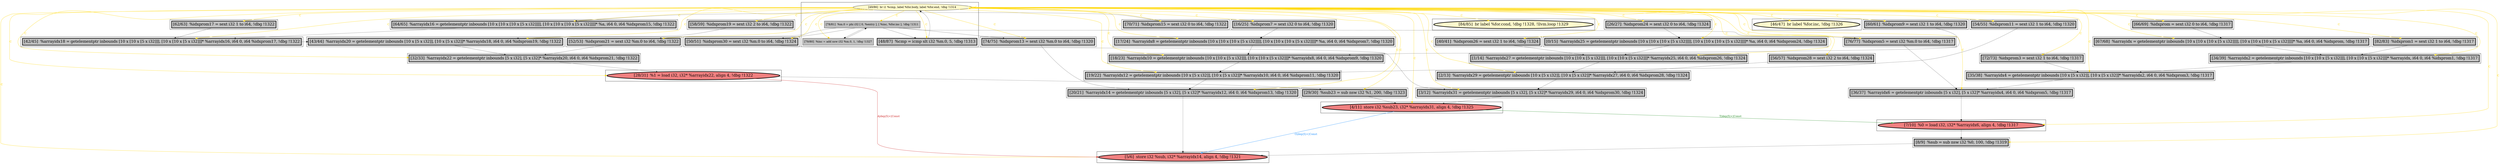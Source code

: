 
digraph G {



node433->node443 [style=solid,color=gold,label="C",penwidth=1.0,fontcolor=gold ]
node433->node453 [style=solid,color=gold,label="C",penwidth=1.0,fontcolor=gold ]
node433->node441 [style=solid,color=gold,label="C",penwidth=1.0,fontcolor=gold ]
node433->node444 [style=solid,color=gold,label="C",penwidth=1.0,fontcolor=gold ]
node433->node460 [style=solid,color=gold,label="C",penwidth=1.0,fontcolor=gold ]
node433->node452 [style=solid,color=gold,label="C",penwidth=1.0,fontcolor=gold ]
node440->node450 [style=solid,color=black,label="",penwidth=0.5,fontcolor=black ]
node455->node453 [style=solid,color=black,label="",penwidth=0.5,fontcolor=black ]
node452->node426 [style=solid,color=black,label="",penwidth=0.5,fontcolor=black ]
node433->node436 [style=solid,color=gold,label="C",penwidth=1.0,fontcolor=gold ]
node421->node463 [style=solid,color=black,label="",penwidth=0.5,fontcolor=black ]
node433->node432 [style=solid,color=gold,label="C",penwidth=1.0,fontcolor=gold ]
node433->node458 [style=solid,color=gold,label="C",penwidth=1.0,fontcolor=gold ]
node433->node427 [style=solid,color=gold,label="C",penwidth=1.0,fontcolor=gold ]
node433->node420 [style=solid,color=gold,label="C",penwidth=1.0,fontcolor=gold ]
node447->node456 [style=solid,color=black,label="",penwidth=0.5,fontcolor=black ]
node420->node429 [style=solid,color=black,label="",penwidth=0.5,fontcolor=black ]
node434->node436 [style=solid,color=black,label="",penwidth=0.5,fontcolor=black ]
node463->node420 [style=solid,color=black,label="",penwidth=0.5,fontcolor=black ]
node433->node435 [style=solid,color=gold,label="C",penwidth=1.0,fontcolor=gold ]
node444->node450 [style=solid,color=black,label="",penwidth=0.5,fontcolor=black ]
node429->node426 [style=solid,color=forestgreen,label="T|dep|5|<|Const",penwidth=1.0,fontcolor=forestgreen ]
node433->node461 [style=solid,color=gold,label="C",penwidth=1.0,fontcolor=gold ]
node450->node446 [style=solid,color=black,label="",penwidth=0.5,fontcolor=black ]
node433->node430 [style=solid,color=gold,label="C",penwidth=1.0,fontcolor=gold ]
node433->node422 [style=solid,color=gold,label="C",penwidth=1.0,fontcolor=gold ]
node446->node455 [style=solid,color=black,label="",penwidth=0.5,fontcolor=black ]
node454->node462 [style=solid,color=black,label="",penwidth=0.5,fontcolor=black ]
node448->node420 [style=solid,color=black,label="",penwidth=0.5,fontcolor=black ]
node433->node449 [style=solid,color=gold,label="C",penwidth=1.0,fontcolor=gold ]
node433->node425 [style=solid,color=gold,label="C",penwidth=1.0,fontcolor=gold ]
node433->node450 [style=solid,color=gold,label="C",penwidth=1.0,fontcolor=gold ]
node436->node431 [style=solid,color=black,label="",penwidth=0.5,fontcolor=black ]
node433->node437 [style=solid,color=gold,label="C",penwidth=1.0,fontcolor=gold ]
node433->node459 [style=solid,color=gold,label="C",penwidth=1.0,fontcolor=gold ]
node433->node439 [style=solid,color=gold,label="C",penwidth=1.0,fontcolor=gold ]
node433->node434 [style=solid,color=gold,label="C",penwidth=1.0,fontcolor=gold ]
node433->node426 [style=solid,color=gold,label="C",penwidth=1.0,fontcolor=gold ]
node433->node433 [style=solid,color=gold,label="C",penwidth=1.0,fontcolor=gold ]
node436->node438 [style=solid,color=black,label="",penwidth=0.5,fontcolor=black ]
node451->node428 [style=solid,color=black,label="",penwidth=0.5,fontcolor=black ]
node433->node429 [style=solid,color=gold,label="C",penwidth=1.0,fontcolor=gold ]
node458->node422 [style=solid,color=black,label="",penwidth=0.5,fontcolor=black ]
node422->node452 [style=solid,color=black,label="",penwidth=0.5,fontcolor=black ]
node433->node448 [style=solid,color=gold,label="C",penwidth=1.0,fontcolor=gold ]
node433->node428 [style=solid,color=gold,label="C",penwidth=1.0,fontcolor=gold ]
node436->node435 [style=solid,color=black,label="",penwidth=0.5,fontcolor=black ]
node439->node422 [style=solid,color=black,label="",penwidth=0.5,fontcolor=black ]
node433->node421 [style=solid,color=gold,label="C",penwidth=1.0,fontcolor=gold ]
node445->node423 [style=solid,color=black,label="",penwidth=0.5,fontcolor=black ]
node433->node451 [style=solid,color=gold,label="C",penwidth=1.0,fontcolor=gold ]
node433->node455 [style=solid,color=gold,label="C",penwidth=1.0,fontcolor=gold ]
node425->node455 [style=solid,color=black,label="",penwidth=0.5,fontcolor=black ]
node432->node439 [style=solid,color=black,label="",penwidth=0.5,fontcolor=black ]
node438->node459 [style=solid,color=black,label="",penwidth=0.5,fontcolor=black ]
node436->node448 [style=solid,color=black,label="",penwidth=0.5,fontcolor=black ]
node423->node439 [style=solid,color=black,label="",penwidth=0.5,fontcolor=black ]
node431->node452 [style=solid,color=black,label="",penwidth=0.5,fontcolor=black ]
node424->node456 [style=solid,color=black,label="",penwidth=0.5,fontcolor=black ]
node443->node429 [style=solid,color=black,label="",penwidth=0.5,fontcolor=black ]
node456->node459 [style=solid,color=black,label="",penwidth=0.5,fontcolor=black ]
node453->node443 [style=solid,color=black,label="",penwidth=0.5,fontcolor=black ]
node449->node447 [style=solid,color=black,label="",penwidth=0.5,fontcolor=black ]
node433->node446 [style=solid,color=gold,label="C",penwidth=1.0,fontcolor=gold ]
node435->node433 [style=solid,color=black,label="",penwidth=0.5,fontcolor=black ]
node433->node424 [style=solid,color=gold,label="C",penwidth=1.0,fontcolor=gold ]
node462->node428 [style=solid,color=black,label="",penwidth=0.5,fontcolor=black ]
node441->node446 [style=solid,color=black,label="",penwidth=0.5,fontcolor=black ]
node436->node434 [style=solid,color=black,label="",penwidth=0.5,fontcolor=black ]
node453->node460 [style=solid,color=firebrick3,label="A|dep|5|<|Const",penwidth=1.0,fontcolor=firebrick3 ]
node433->node442 [style=solid,color=gold,label="C",penwidth=1.0,fontcolor=gold ]
node459->node460 [style=solid,color=black,label="",penwidth=0.5,fontcolor=black ]
node457->node460 [style=solid,color=black,label="",penwidth=0.5,fontcolor=black ]
node433->node447 [style=solid,color=gold,label="C",penwidth=1.0,fontcolor=gold ]
node436->node425 [style=solid,color=black,label="",penwidth=0.5,fontcolor=black ]
node433->node462 [style=solid,color=gold,label="C",penwidth=1.0,fontcolor=gold ]
node433->node440 [style=solid,color=gold,label="C",penwidth=1.0,fontcolor=gold ]
node442->node447 [style=solid,color=black,label="",penwidth=0.5,fontcolor=black ]
node433->node445 [style=solid,color=gold,label="C",penwidth=1.0,fontcolor=gold ]
node426->node457 [style=solid,color=black,label="",penwidth=0.5,fontcolor=black ]
node428->node463 [style=solid,color=black,label="",penwidth=0.5,fontcolor=black ]
node433->node457 [style=solid,color=gold,label="C",penwidth=1.0,fontcolor=gold ]
node461->node449 [style=solid,color=black,label="",penwidth=0.5,fontcolor=black ]
node433->node431 [style=solid,color=gold,label="C",penwidth=1.0,fontcolor=gold ]
node433->node456 [style=solid,color=gold,label="C",penwidth=1.0,fontcolor=gold ]
node429->node460 [style=solid,color=dodgerblue,label="O|dep|5|<|Const",penwidth=1.0,fontcolor=dodgerblue ]
node433->node438 [style=solid,color=gold,label="C",penwidth=1.0,fontcolor=gold ]
node433->node463 [style=solid,color=gold,label="C",penwidth=1.0,fontcolor=gold ]
node433->node423 [style=solid,color=gold,label="C",penwidth=1.0,fontcolor=gold ]
node433->node454 [style=solid,color=gold,label="C",penwidth=1.0,fontcolor=gold ]
node427->node444 [style=solid,color=black,label="",penwidth=0.5,fontcolor=black ]


subgraph cluster39 {


node462 [penwidth=3.0,fontsize=20,fillcolor=grey,label="[0/15]  %arrayidx25 = getelementptr inbounds [10 x [10 x [10 x [5 x i32]]]], [10 x [10 x [10 x [5 x i32]]]]* %a, i64 0, i64 %idxprom24, !dbg !1324",shape=rectangle,style=filled ]



}

subgraph cluster38 {


node461 [penwidth=3.0,fontsize=20,fillcolor=grey,label="[16/25]  %idxprom7 = sext i32 0 to i64, !dbg !1320",shape=rectangle,style=filled ]



}

subgraph cluster37 {


node460 [penwidth=3.0,fontsize=20,fillcolor=lightcoral,label="[5/6]  store i32 %sub, i32* %arrayidx14, align 4, !dbg !1321",shape=ellipse,style=filled ]



}

subgraph cluster36 {


node459 [penwidth=3.0,fontsize=20,fillcolor=grey,label="[20/21]  %arrayidx14 = getelementptr inbounds [5 x i32], [5 x i32]* %arrayidx12, i64 0, i64 %idxprom13, !dbg !1320",shape=rectangle,style=filled ]



}

subgraph cluster15 {


node438 [penwidth=3.0,fontsize=20,fillcolor=grey,label="[74/75]  %idxprom13 = sext i32 %m.0 to i64, !dbg !1320",shape=rectangle,style=filled ]



}

subgraph cluster40 {


node463 [penwidth=3.0,fontsize=20,fillcolor=grey,label="[2/13]  %arrayidx29 = getelementptr inbounds [10 x [5 x i32]], [10 x [5 x i32]]* %arrayidx27, i64 0, i64 %idxprom28, !dbg !1324",shape=rectangle,style=filled ]



}

subgraph cluster35 {


node458 [penwidth=3.0,fontsize=20,fillcolor=grey,label="[72/73]  %idxprom3 = sext i32 1 to i64, !dbg !1317",shape=rectangle,style=filled ]



}

subgraph cluster11 {


node431 [penwidth=3.0,fontsize=20,fillcolor=grey,label="[76/77]  %idxprom5 = sext i32 %m.0 to i64, !dbg !1317",shape=rectangle,style=filled ]



}

subgraph cluster19 {


node442 [penwidth=3.0,fontsize=20,fillcolor=grey,label="[60/61]  %idxprom9 = sext i32 1 to i64, !dbg !1320",shape=rectangle,style=filled ]



}

subgraph cluster9 {


node429 [penwidth=3.0,fontsize=20,fillcolor=lightcoral,label="[4/11]  store i32 %sub23, i32* %arrayidx31, align 4, !dbg !1325",shape=ellipse,style=filled ]



}

subgraph cluster8 {


node428 [penwidth=3.0,fontsize=20,fillcolor=grey,label="[1/14]  %arrayidx27 = getelementptr inbounds [10 x [10 x [5 x i32]]], [10 x [10 x [5 x i32]]]* %arrayidx25, i64 0, i64 %idxprom26, !dbg !1324",shape=rectangle,style=filled ]



}

subgraph cluster10 {


node430 [penwidth=3.0,fontsize=20,fillcolor=lemonchiffon,label="[84/85]  br label %for.cond, !dbg !1328, !llvm.loop !1329",shape=ellipse,style=filled ]



}

subgraph cluster23 {


node446 [penwidth=3.0,fontsize=20,fillcolor=grey,label="[43/44]  %arrayidx20 = getelementptr inbounds [10 x [5 x i32]], [10 x [5 x i32]]* %arrayidx18, i64 0, i64 %idxprom19, !dbg !1322",shape=rectangle,style=filled ]



}

subgraph cluster7 {


node427 [penwidth=3.0,fontsize=20,fillcolor=grey,label="[70/71]  %idxprom15 = sext i32 0 to i64, !dbg !1322",shape=rectangle,style=filled ]



}

subgraph cluster14 {


node437 [penwidth=3.0,fontsize=20,fillcolor=lemonchiffon,label="[46/47]  br label %for.inc, !dbg !1326",shape=ellipse,style=filled ]



}

subgraph cluster6 {


node426 [penwidth=3.0,fontsize=20,fillcolor=lightcoral,label="[7/10]  %0 = load i32, i32* %arrayidx6, align 4, !dbg !1317",shape=ellipse,style=filled ]



}

subgraph cluster30 {


node453 [penwidth=3.0,fontsize=20,fillcolor=lightcoral,label="[28/31]  %1 = load i32, i32* %arrayidx22, align 4, !dbg !1322",shape=ellipse,style=filled ]



}

subgraph cluster31 {


node454 [penwidth=3.0,fontsize=20,fillcolor=grey,label="[26/27]  %idxprom24 = sext i32 0 to i64, !dbg !1324",shape=rectangle,style=filled ]



}

subgraph cluster0 {


node420 [penwidth=3.0,fontsize=20,fillcolor=grey,label="[3/12]  %arrayidx31 = getelementptr inbounds [5 x i32], [5 x i32]* %arrayidx29, i64 0, i64 %idxprom30, !dbg !1324",shape=rectangle,style=filled ]



}

subgraph cluster13 {


node436 [fillcolor=grey,label="[78/81]  %m.0 = phi i32 [ 0, %entry ], [ %inc, %for.inc ], !dbg !1311",shape=rectangle,style=filled ]
node435 [penwidth=3.0,fontsize=20,fillcolor=grey,label="[48/87]  %cmp = icmp slt i32 %m.0, 5, !dbg !1313",shape=rectangle,style=filled ]
node433 [fillcolor=lemonchiffon,label="[49/86]  br i1 %cmp, label %for.body, label %for.end, !dbg !1314",shape=ellipse,style=filled ]
node434 [fillcolor=grey,label="[79/80]  %inc = add nsw i32 %m.0, 1, !dbg !1327",shape=rectangle,style=filled ]



}

subgraph cluster5 {


node425 [penwidth=3.0,fontsize=20,fillcolor=grey,label="[52/53]  %idxprom21 = sext i32 %m.0 to i64, !dbg !1322",shape=rectangle,style=filled ]



}

subgraph cluster1 {


node421 [penwidth=3.0,fontsize=20,fillcolor=grey,label="[56/57]  %idxprom28 = sext i32 2 to i64, !dbg !1324",shape=rectangle,style=filled ]



}

subgraph cluster32 {


node455 [penwidth=3.0,fontsize=20,fillcolor=grey,label="[32/33]  %arrayidx22 = getelementptr inbounds [5 x i32], [5 x i32]* %arrayidx20, i64 0, i64 %idxprom21, !dbg !1322",shape=rectangle,style=filled ]



}

subgraph cluster3 {


node423 [penwidth=3.0,fontsize=20,fillcolor=grey,label="[67/68]  %arrayidx = getelementptr inbounds [10 x [10 x [10 x [5 x i32]]]], [10 x [10 x [10 x [5 x i32]]]]* %a, i64 0, i64 %idxprom, !dbg !1317",shape=rectangle,style=filled ]



}

subgraph cluster4 {


node424 [penwidth=3.0,fontsize=20,fillcolor=grey,label="[54/55]  %idxprom11 = sext i32 1 to i64, !dbg !1320",shape=rectangle,style=filled ]



}

subgraph cluster17 {


node440 [penwidth=3.0,fontsize=20,fillcolor=grey,label="[62/63]  %idxprom17 = sext i32 1 to i64, !dbg !1322",shape=rectangle,style=filled ]



}

subgraph cluster16 {


node439 [penwidth=3.0,fontsize=20,fillcolor=grey,label="[34/39]  %arrayidx2 = getelementptr inbounds [10 x [10 x [5 x i32]]], [10 x [10 x [5 x i32]]]* %arrayidx, i64 0, i64 %idxprom1, !dbg !1317",shape=rectangle,style=filled ]



}

subgraph cluster2 {


node422 [penwidth=3.0,fontsize=20,fillcolor=grey,label="[35/38]  %arrayidx4 = getelementptr inbounds [10 x [5 x i32]], [10 x [5 x i32]]* %arrayidx2, i64 0, i64 %idxprom3, !dbg !1317",shape=rectangle,style=filled ]



}

subgraph cluster34 {


node457 [penwidth=3.0,fontsize=20,fillcolor=grey,label="[8/9]  %sub = sub nsw i32 %0, 100, !dbg !1319",shape=rectangle,style=filled ]



}

subgraph cluster22 {


node445 [penwidth=3.0,fontsize=20,fillcolor=grey,label="[66/69]  %idxprom = sext i32 0 to i64, !dbg !1317",shape=rectangle,style=filled ]



}

subgraph cluster25 {


node448 [penwidth=3.0,fontsize=20,fillcolor=grey,label="[50/51]  %idxprom30 = sext i32 %m.0 to i64, !dbg !1324",shape=rectangle,style=filled ]



}

subgraph cluster18 {


node441 [penwidth=3.0,fontsize=20,fillcolor=grey,label="[58/59]  %idxprom19 = sext i32 2 to i64, !dbg !1322",shape=rectangle,style=filled ]



}

subgraph cluster29 {


node452 [penwidth=3.0,fontsize=20,fillcolor=grey,label="[36/37]  %arrayidx6 = getelementptr inbounds [5 x i32], [5 x i32]* %arrayidx4, i64 0, i64 %idxprom5, !dbg !1317",shape=rectangle,style=filled ]



}

subgraph cluster20 {


node443 [penwidth=3.0,fontsize=20,fillcolor=grey,label="[29/30]  %sub23 = sub nsw i32 %1, 200, !dbg !1323",shape=rectangle,style=filled ]



}

subgraph cluster26 {


node449 [penwidth=3.0,fontsize=20,fillcolor=grey,label="[17/24]  %arrayidx8 = getelementptr inbounds [10 x [10 x [10 x [5 x i32]]]], [10 x [10 x [10 x [5 x i32]]]]* %a, i64 0, i64 %idxprom7, !dbg !1320",shape=rectangle,style=filled ]



}

subgraph cluster24 {


node447 [penwidth=3.0,fontsize=20,fillcolor=grey,label="[18/23]  %arrayidx10 = getelementptr inbounds [10 x [10 x [5 x i32]]], [10 x [10 x [5 x i32]]]* %arrayidx8, i64 0, i64 %idxprom9, !dbg !1320",shape=rectangle,style=filled ]



}

subgraph cluster28 {


node451 [penwidth=3.0,fontsize=20,fillcolor=grey,label="[40/41]  %idxprom26 = sext i32 1 to i64, !dbg !1324",shape=rectangle,style=filled ]



}

subgraph cluster27 {


node450 [penwidth=3.0,fontsize=20,fillcolor=grey,label="[42/45]  %arrayidx18 = getelementptr inbounds [10 x [10 x [5 x i32]]], [10 x [10 x [5 x i32]]]* %arrayidx16, i64 0, i64 %idxprom17, !dbg !1322",shape=rectangle,style=filled ]



}

subgraph cluster21 {


node444 [penwidth=3.0,fontsize=20,fillcolor=grey,label="[64/65]  %arrayidx16 = getelementptr inbounds [10 x [10 x [10 x [5 x i32]]]], [10 x [10 x [10 x [5 x i32]]]]* %a, i64 0, i64 %idxprom15, !dbg !1322",shape=rectangle,style=filled ]



}

subgraph cluster12 {


node432 [penwidth=3.0,fontsize=20,fillcolor=grey,label="[82/83]  %idxprom1 = sext i32 1 to i64, !dbg !1317",shape=rectangle,style=filled ]



}

subgraph cluster33 {


node456 [penwidth=3.0,fontsize=20,fillcolor=grey,label="[19/22]  %arrayidx12 = getelementptr inbounds [10 x [5 x i32]], [10 x [5 x i32]]* %arrayidx10, i64 0, i64 %idxprom11, !dbg !1320",shape=rectangle,style=filled ]



}

}
